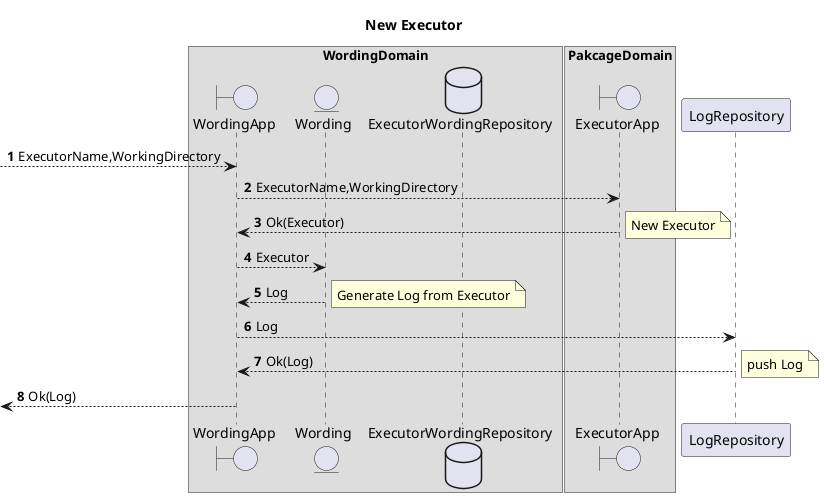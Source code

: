 @startuml
title New Executor
autonumber

boundary WordingApp
entity Wording
database ExecutorWordingRepository

boundary ExecutorApp

box WordingDomain
    participant WordingApp
    participant Wording
    participant ExecutorWordingRepository
end box

box PakcageDomain
    participant ExecutorApp
end box

--> WordingApp: ExecutorName,WorkingDirectory
WordingApp --> ExecutorApp : ExecutorName,WorkingDirectory
WordingApp <-- ExecutorApp : Ok(Executor)
note right: New Executor
WordingApp --> Wording : Executor
WordingApp <-- Wording : Log
note right: Generate Log from Executor
WordingApp --> LogRepository : Log
WordingApp <-- LogRepository : Ok(Log)
note right: push Log
<-- WordingApp: Ok(Log)

@enduml